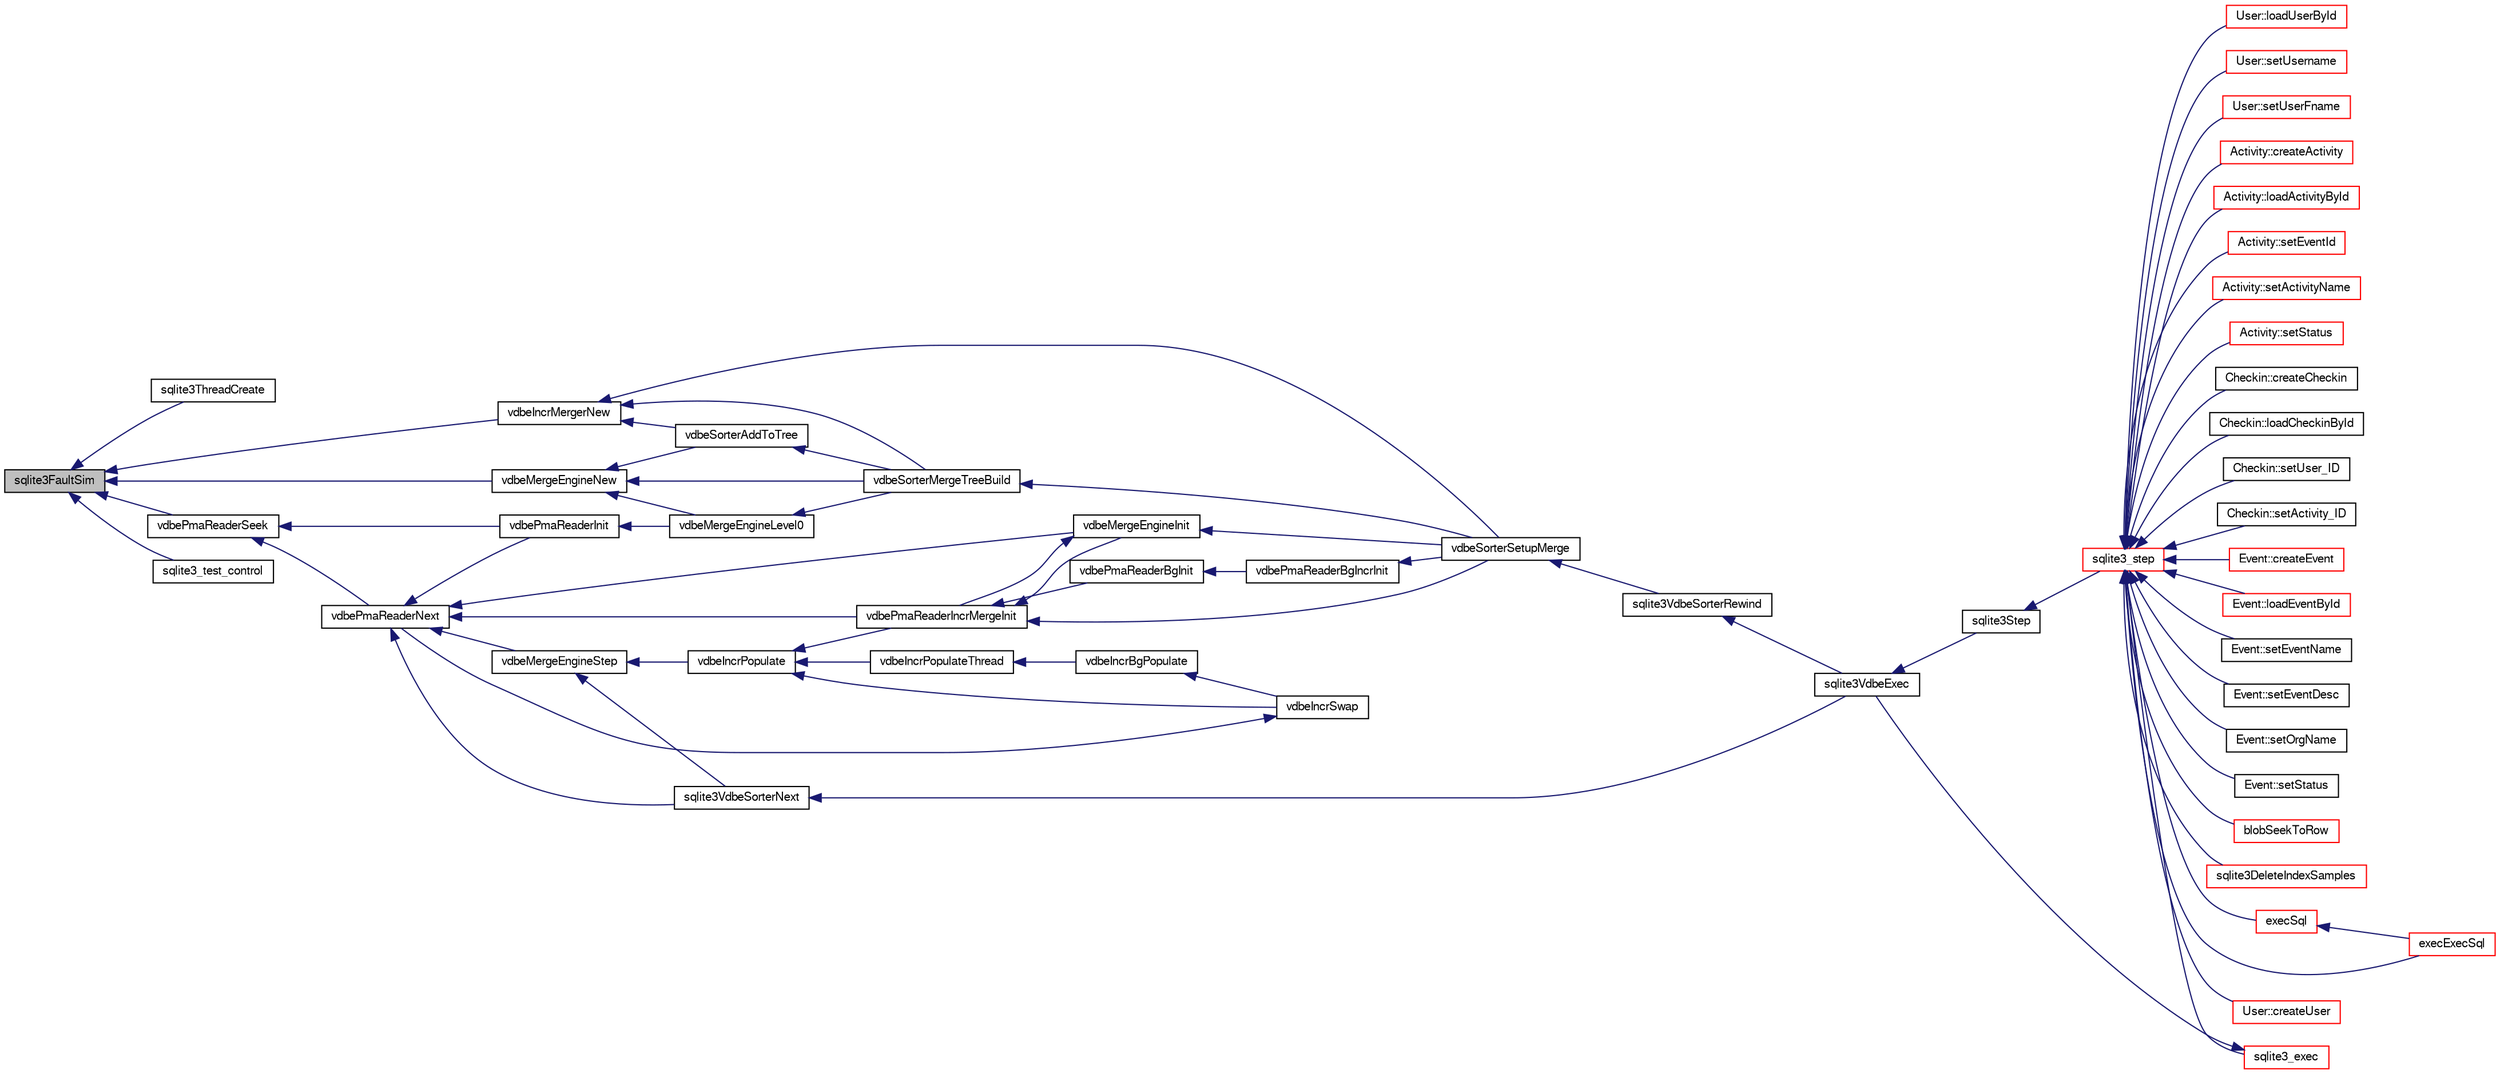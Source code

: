digraph "sqlite3FaultSim"
{
  edge [fontname="FreeSans",fontsize="10",labelfontname="FreeSans",labelfontsize="10"];
  node [fontname="FreeSans",fontsize="10",shape=record];
  rankdir="LR";
  Node537254 [label="sqlite3FaultSim",height=0.2,width=0.4,color="black", fillcolor="grey75", style="filled", fontcolor="black"];
  Node537254 -> Node537255 [dir="back",color="midnightblue",fontsize="10",style="solid",fontname="FreeSans"];
  Node537255 [label="sqlite3ThreadCreate",height=0.2,width=0.4,color="black", fillcolor="white", style="filled",URL="$sqlite3_8c.html#a920c57803d0618fb35d36e93037c569e"];
  Node537254 -> Node537256 [dir="back",color="midnightblue",fontsize="10",style="solid",fontname="FreeSans"];
  Node537256 [label="vdbePmaReaderSeek",height=0.2,width=0.4,color="black", fillcolor="white", style="filled",URL="$sqlite3_8c.html#a2a5cefd3f6bc43af80ad2be35b2528d7"];
  Node537256 -> Node537257 [dir="back",color="midnightblue",fontsize="10",style="solid",fontname="FreeSans"];
  Node537257 [label="vdbePmaReaderNext",height=0.2,width=0.4,color="black", fillcolor="white", style="filled",URL="$sqlite3_8c.html#af63a38a01ef1374e7a717f83c2ccf648"];
  Node537257 -> Node537258 [dir="back",color="midnightblue",fontsize="10",style="solid",fontname="FreeSans"];
  Node537258 [label="vdbePmaReaderInit",height=0.2,width=0.4,color="black", fillcolor="white", style="filled",URL="$sqlite3_8c.html#a721a310daa0db281ae2ec97c1e330853"];
  Node537258 -> Node537259 [dir="back",color="midnightblue",fontsize="10",style="solid",fontname="FreeSans"];
  Node537259 [label="vdbeMergeEngineLevel0",height=0.2,width=0.4,color="black", fillcolor="white", style="filled",URL="$sqlite3_8c.html#a5b84168cf5b5c64218810fbc3182b95f"];
  Node537259 -> Node537260 [dir="back",color="midnightblue",fontsize="10",style="solid",fontname="FreeSans"];
  Node537260 [label="vdbeSorterMergeTreeBuild",height=0.2,width=0.4,color="black", fillcolor="white", style="filled",URL="$sqlite3_8c.html#a7af2bdcef74d6ae7b6c04a2a7d171f33"];
  Node537260 -> Node537261 [dir="back",color="midnightblue",fontsize="10",style="solid",fontname="FreeSans"];
  Node537261 [label="vdbeSorterSetupMerge",height=0.2,width=0.4,color="black", fillcolor="white", style="filled",URL="$sqlite3_8c.html#a82088507aafeedcc04af031f7ea0bbd8"];
  Node537261 -> Node537262 [dir="back",color="midnightblue",fontsize="10",style="solid",fontname="FreeSans"];
  Node537262 [label="sqlite3VdbeSorterRewind",height=0.2,width=0.4,color="black", fillcolor="white", style="filled",URL="$sqlite3_8c.html#a31677d178ebf96ee6034a05660e1f4bf"];
  Node537262 -> Node537263 [dir="back",color="midnightblue",fontsize="10",style="solid",fontname="FreeSans"];
  Node537263 [label="sqlite3VdbeExec",height=0.2,width=0.4,color="black", fillcolor="white", style="filled",URL="$sqlite3_8c.html#a8ce40a614bdc56719c4d642b1e4dfb21"];
  Node537263 -> Node537264 [dir="back",color="midnightblue",fontsize="10",style="solid",fontname="FreeSans"];
  Node537264 [label="sqlite3Step",height=0.2,width=0.4,color="black", fillcolor="white", style="filled",URL="$sqlite3_8c.html#a3f2872e873e2758a4beedad1d5113554"];
  Node537264 -> Node537265 [dir="back",color="midnightblue",fontsize="10",style="solid",fontname="FreeSans"];
  Node537265 [label="sqlite3_step",height=0.2,width=0.4,color="red", fillcolor="white", style="filled",URL="$sqlite3_8h.html#ac1e491ce36b7471eb28387f7d3c74334"];
  Node537265 -> Node537266 [dir="back",color="midnightblue",fontsize="10",style="solid",fontname="FreeSans"];
  Node537266 [label="Activity::createActivity",height=0.2,width=0.4,color="red", fillcolor="white", style="filled",URL="$classActivity.html#a813cc5e52c14ab49b39014c134e3425b"];
  Node537265 -> Node537269 [dir="back",color="midnightblue",fontsize="10",style="solid",fontname="FreeSans"];
  Node537269 [label="Activity::loadActivityById",height=0.2,width=0.4,color="red", fillcolor="white", style="filled",URL="$classActivity.html#abe4ffb4f08a47212ebf9013259d9e7fd"];
  Node537265 -> Node537271 [dir="back",color="midnightblue",fontsize="10",style="solid",fontname="FreeSans"];
  Node537271 [label="Activity::setEventId",height=0.2,width=0.4,color="red", fillcolor="white", style="filled",URL="$classActivity.html#adb1d0fd0d08f473e068f0a4086bfa9ca"];
  Node537265 -> Node537272 [dir="back",color="midnightblue",fontsize="10",style="solid",fontname="FreeSans"];
  Node537272 [label="Activity::setActivityName",height=0.2,width=0.4,color="red", fillcolor="white", style="filled",URL="$classActivity.html#a62dc3737b33915a36086f9dd26d16a81"];
  Node537265 -> Node537273 [dir="back",color="midnightblue",fontsize="10",style="solid",fontname="FreeSans"];
  Node537273 [label="Activity::setStatus",height=0.2,width=0.4,color="red", fillcolor="white", style="filled",URL="$classActivity.html#af618135a7738f4d2a7ee147a8ef912ea"];
  Node537265 -> Node537274 [dir="back",color="midnightblue",fontsize="10",style="solid",fontname="FreeSans"];
  Node537274 [label="Checkin::createCheckin",height=0.2,width=0.4,color="black", fillcolor="white", style="filled",URL="$classCheckin.html#a4e40acdf7fff0e607f6de4f24f3a163c"];
  Node537265 -> Node537275 [dir="back",color="midnightblue",fontsize="10",style="solid",fontname="FreeSans"];
  Node537275 [label="Checkin::loadCheckinById",height=0.2,width=0.4,color="black", fillcolor="white", style="filled",URL="$classCheckin.html#a3461f70ea6c68475225f2a07f78a21e0"];
  Node537265 -> Node537276 [dir="back",color="midnightblue",fontsize="10",style="solid",fontname="FreeSans"];
  Node537276 [label="Checkin::setUser_ID",height=0.2,width=0.4,color="black", fillcolor="white", style="filled",URL="$classCheckin.html#a76ab640f4f912876dbebf183db5359c6"];
  Node537265 -> Node537277 [dir="back",color="midnightblue",fontsize="10",style="solid",fontname="FreeSans"];
  Node537277 [label="Checkin::setActivity_ID",height=0.2,width=0.4,color="black", fillcolor="white", style="filled",URL="$classCheckin.html#ab2ff3ec2604ec73a42af25874a00b232"];
  Node537265 -> Node537278 [dir="back",color="midnightblue",fontsize="10",style="solid",fontname="FreeSans"];
  Node537278 [label="Event::createEvent",height=0.2,width=0.4,color="red", fillcolor="white", style="filled",URL="$classEvent.html#a77adb9f4a46ffb32c2d931f0691f5903"];
  Node537265 -> Node537279 [dir="back",color="midnightblue",fontsize="10",style="solid",fontname="FreeSans"];
  Node537279 [label="Event::loadEventById",height=0.2,width=0.4,color="red", fillcolor="white", style="filled",URL="$classEvent.html#afa66cea33f722dbeecb69cc98fdea055"];
  Node537265 -> Node537280 [dir="back",color="midnightblue",fontsize="10",style="solid",fontname="FreeSans"];
  Node537280 [label="Event::setEventName",height=0.2,width=0.4,color="black", fillcolor="white", style="filled",URL="$classEvent.html#a10596b6ca077df05184e30d62b08729d"];
  Node537265 -> Node537281 [dir="back",color="midnightblue",fontsize="10",style="solid",fontname="FreeSans"];
  Node537281 [label="Event::setEventDesc",height=0.2,width=0.4,color="black", fillcolor="white", style="filled",URL="$classEvent.html#ae36b8377dcae792f1c5c4726024c981b"];
  Node537265 -> Node537282 [dir="back",color="midnightblue",fontsize="10",style="solid",fontname="FreeSans"];
  Node537282 [label="Event::setOrgName",height=0.2,width=0.4,color="black", fillcolor="white", style="filled",URL="$classEvent.html#a19aac0f776bd764563a54977656cf680"];
  Node537265 -> Node537283 [dir="back",color="midnightblue",fontsize="10",style="solid",fontname="FreeSans"];
  Node537283 [label="Event::setStatus",height=0.2,width=0.4,color="black", fillcolor="white", style="filled",URL="$classEvent.html#ab0a6b9285af0f4172eb841e2b80f8972"];
  Node537265 -> Node537284 [dir="back",color="midnightblue",fontsize="10",style="solid",fontname="FreeSans"];
  Node537284 [label="blobSeekToRow",height=0.2,width=0.4,color="red", fillcolor="white", style="filled",URL="$sqlite3_8c.html#afff57e13332b98c8a44a7cebe38962ab"];
  Node537265 -> Node537287 [dir="back",color="midnightblue",fontsize="10",style="solid",fontname="FreeSans"];
  Node537287 [label="sqlite3DeleteIndexSamples",height=0.2,width=0.4,color="red", fillcolor="white", style="filled",URL="$sqlite3_8c.html#aaeda0302fbf61397ec009f65bed047ef"];
  Node537265 -> Node537456 [dir="back",color="midnightblue",fontsize="10",style="solid",fontname="FreeSans"];
  Node537456 [label="sqlite3_exec",height=0.2,width=0.4,color="red", fillcolor="white", style="filled",URL="$sqlite3_8h.html#a97487ec8150e0bcc8fa392ab8f0e24db"];
  Node537456 -> Node537263 [dir="back",color="midnightblue",fontsize="10",style="solid",fontname="FreeSans"];
  Node537265 -> Node537447 [dir="back",color="midnightblue",fontsize="10",style="solid",fontname="FreeSans"];
  Node537447 [label="execSql",height=0.2,width=0.4,color="red", fillcolor="white", style="filled",URL="$sqlite3_8c.html#a7d16651b98a110662f4c265eff0246cb"];
  Node537447 -> Node537448 [dir="back",color="midnightblue",fontsize="10",style="solid",fontname="FreeSans"];
  Node537448 [label="execExecSql",height=0.2,width=0.4,color="red", fillcolor="white", style="filled",URL="$sqlite3_8c.html#ac1be09a6c047f21133d16378d301e0d4"];
  Node537265 -> Node537448 [dir="back",color="midnightblue",fontsize="10",style="solid",fontname="FreeSans"];
  Node537265 -> Node537450 [dir="back",color="midnightblue",fontsize="10",style="solid",fontname="FreeSans"];
  Node537450 [label="User::createUser",height=0.2,width=0.4,color="red", fillcolor="white", style="filled",URL="$classUser.html#a22ed673939e8cc0a136130b809bba513"];
  Node537265 -> Node537451 [dir="back",color="midnightblue",fontsize="10",style="solid",fontname="FreeSans"];
  Node537451 [label="User::loadUserById",height=0.2,width=0.4,color="red", fillcolor="white", style="filled",URL="$classUser.html#a863377665b7fb83c5547dcf9727f5092"];
  Node537265 -> Node537452 [dir="back",color="midnightblue",fontsize="10",style="solid",fontname="FreeSans"];
  Node537452 [label="User::setUsername",height=0.2,width=0.4,color="red", fillcolor="white", style="filled",URL="$classUser.html#aa0497022a136cb78de785b0a39ae60b1"];
  Node537265 -> Node537453 [dir="back",color="midnightblue",fontsize="10",style="solid",fontname="FreeSans"];
  Node537453 [label="User::setUserFname",height=0.2,width=0.4,color="red", fillcolor="white", style="filled",URL="$classUser.html#a72657eb55cd0ca437b4841a43f19912f"];
  Node537257 -> Node537524 [dir="back",color="midnightblue",fontsize="10",style="solid",fontname="FreeSans"];
  Node537524 [label="vdbeMergeEngineStep",height=0.2,width=0.4,color="black", fillcolor="white", style="filled",URL="$sqlite3_8c.html#a36af2b5bd30bb2d097a185ce7b349aed"];
  Node537524 -> Node537525 [dir="back",color="midnightblue",fontsize="10",style="solid",fontname="FreeSans"];
  Node537525 [label="vdbeIncrPopulate",height=0.2,width=0.4,color="black", fillcolor="white", style="filled",URL="$sqlite3_8c.html#a157a9f79260999f8f5f336d246f7b1bd"];
  Node537525 -> Node537526 [dir="back",color="midnightblue",fontsize="10",style="solid",fontname="FreeSans"];
  Node537526 [label="vdbeIncrPopulateThread",height=0.2,width=0.4,color="black", fillcolor="white", style="filled",URL="$sqlite3_8c.html#ae7c977e9bc712052464f45c67e95847b"];
  Node537526 -> Node537527 [dir="back",color="midnightblue",fontsize="10",style="solid",fontname="FreeSans"];
  Node537527 [label="vdbeIncrBgPopulate",height=0.2,width=0.4,color="black", fillcolor="white", style="filled",URL="$sqlite3_8c.html#ac7fcc18f338b99f560b8ce2ad5ced444"];
  Node537527 -> Node537528 [dir="back",color="midnightblue",fontsize="10",style="solid",fontname="FreeSans"];
  Node537528 [label="vdbeIncrSwap",height=0.2,width=0.4,color="black", fillcolor="white", style="filled",URL="$sqlite3_8c.html#a8f7f6718c318c3268d28964e2b983225"];
  Node537528 -> Node537257 [dir="back",color="midnightblue",fontsize="10",style="solid",fontname="FreeSans"];
  Node537525 -> Node537528 [dir="back",color="midnightblue",fontsize="10",style="solid",fontname="FreeSans"];
  Node537525 -> Node537529 [dir="back",color="midnightblue",fontsize="10",style="solid",fontname="FreeSans"];
  Node537529 [label="vdbePmaReaderIncrMergeInit",height=0.2,width=0.4,color="black", fillcolor="white", style="filled",URL="$sqlite3_8c.html#a8174970251c49119bb287029eb1d3aed"];
  Node537529 -> Node537530 [dir="back",color="midnightblue",fontsize="10",style="solid",fontname="FreeSans"];
  Node537530 [label="vdbeMergeEngineInit",height=0.2,width=0.4,color="black", fillcolor="white", style="filled",URL="$sqlite3_8c.html#aa3c8bfc9bbc60c4bc1402369750c8c1f"];
  Node537530 -> Node537529 [dir="back",color="midnightblue",fontsize="10",style="solid",fontname="FreeSans"];
  Node537530 -> Node537261 [dir="back",color="midnightblue",fontsize="10",style="solid",fontname="FreeSans"];
  Node537529 -> Node537531 [dir="back",color="midnightblue",fontsize="10",style="solid",fontname="FreeSans"];
  Node537531 [label="vdbePmaReaderBgInit",height=0.2,width=0.4,color="black", fillcolor="white", style="filled",URL="$sqlite3_8c.html#a9b5ba54e987dd6921fce57849ada7006"];
  Node537531 -> Node537532 [dir="back",color="midnightblue",fontsize="10",style="solid",fontname="FreeSans"];
  Node537532 [label="vdbePmaReaderBgIncrInit",height=0.2,width=0.4,color="black", fillcolor="white", style="filled",URL="$sqlite3_8c.html#a6af1891e09d9b5c7fc9fa201cf96d9ab"];
  Node537532 -> Node537261 [dir="back",color="midnightblue",fontsize="10",style="solid",fontname="FreeSans"];
  Node537529 -> Node537261 [dir="back",color="midnightblue",fontsize="10",style="solid",fontname="FreeSans"];
  Node537524 -> Node537533 [dir="back",color="midnightblue",fontsize="10",style="solid",fontname="FreeSans"];
  Node537533 [label="sqlite3VdbeSorterNext",height=0.2,width=0.4,color="black", fillcolor="white", style="filled",URL="$sqlite3_8c.html#a2c124733226f09f5b5ac860635be7850"];
  Node537533 -> Node537263 [dir="back",color="midnightblue",fontsize="10",style="solid",fontname="FreeSans"];
  Node537257 -> Node537530 [dir="back",color="midnightblue",fontsize="10",style="solid",fontname="FreeSans"];
  Node537257 -> Node537529 [dir="back",color="midnightblue",fontsize="10",style="solid",fontname="FreeSans"];
  Node537257 -> Node537533 [dir="back",color="midnightblue",fontsize="10",style="solid",fontname="FreeSans"];
  Node537256 -> Node537258 [dir="back",color="midnightblue",fontsize="10",style="solid",fontname="FreeSans"];
  Node537254 -> Node537534 [dir="back",color="midnightblue",fontsize="10",style="solid",fontname="FreeSans"];
  Node537534 [label="vdbeMergeEngineNew",height=0.2,width=0.4,color="black", fillcolor="white", style="filled",URL="$sqlite3_8c.html#a606e911c9715ea88dd5a8dec34955be5"];
  Node537534 -> Node537259 [dir="back",color="midnightblue",fontsize="10",style="solid",fontname="FreeSans"];
  Node537534 -> Node537535 [dir="back",color="midnightblue",fontsize="10",style="solid",fontname="FreeSans"];
  Node537535 [label="vdbeSorterAddToTree",height=0.2,width=0.4,color="black", fillcolor="white", style="filled",URL="$sqlite3_8c.html#a8eccbbf1454e5f56267f1c7e47817773"];
  Node537535 -> Node537260 [dir="back",color="midnightblue",fontsize="10",style="solid",fontname="FreeSans"];
  Node537534 -> Node537260 [dir="back",color="midnightblue",fontsize="10",style="solid",fontname="FreeSans"];
  Node537254 -> Node537536 [dir="back",color="midnightblue",fontsize="10",style="solid",fontname="FreeSans"];
  Node537536 [label="vdbeIncrMergerNew",height=0.2,width=0.4,color="black", fillcolor="white", style="filled",URL="$sqlite3_8c.html#a6778b3fa8280f7e0fb50401ccb34e0cc"];
  Node537536 -> Node537535 [dir="back",color="midnightblue",fontsize="10",style="solid",fontname="FreeSans"];
  Node537536 -> Node537260 [dir="back",color="midnightblue",fontsize="10",style="solid",fontname="FreeSans"];
  Node537536 -> Node537261 [dir="back",color="midnightblue",fontsize="10",style="solid",fontname="FreeSans"];
  Node537254 -> Node537537 [dir="back",color="midnightblue",fontsize="10",style="solid",fontname="FreeSans"];
  Node537537 [label="sqlite3_test_control",height=0.2,width=0.4,color="black", fillcolor="white", style="filled",URL="$sqlite3_8h.html#a3d90fdf0f259711a4e3822e12cd86106"];
}
